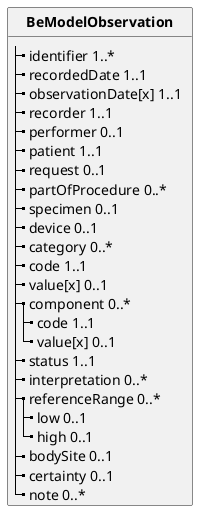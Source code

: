 @startuml
skinparam linetype polyline
hide circle
hide stereotype

class "**BeModelObservation**" as BeModelObservation {
  |_ identifier 1..*   
  |_ recordedDate 1..1   
  |_ observationDate[x] 1..1   
  |_ recorder 1..1   
  |_ performer 0..1   
  |_ patient 1..1   
  |_ request 0..1   
  |_ partOfProcedure 0..*   
  |_ specimen 0..1   
  |_ device 0..1   
  |_ category 0..*   
  |_ code 1..1   
  |_ value[x] 0..1   
  |_ component 0..*   
    |_ code 1..1   
    |_ value[x] 0..1   
  |_ status 1..1   
  |_ interpretation 0..*   
  |_ referenceRange 0..*   
    |_ low 0..1   
    |_ high 0..1   
  |_ bodySite 0..1   
  |_ certainty 0..1   
  |_ note 0..*   
}
@enduml